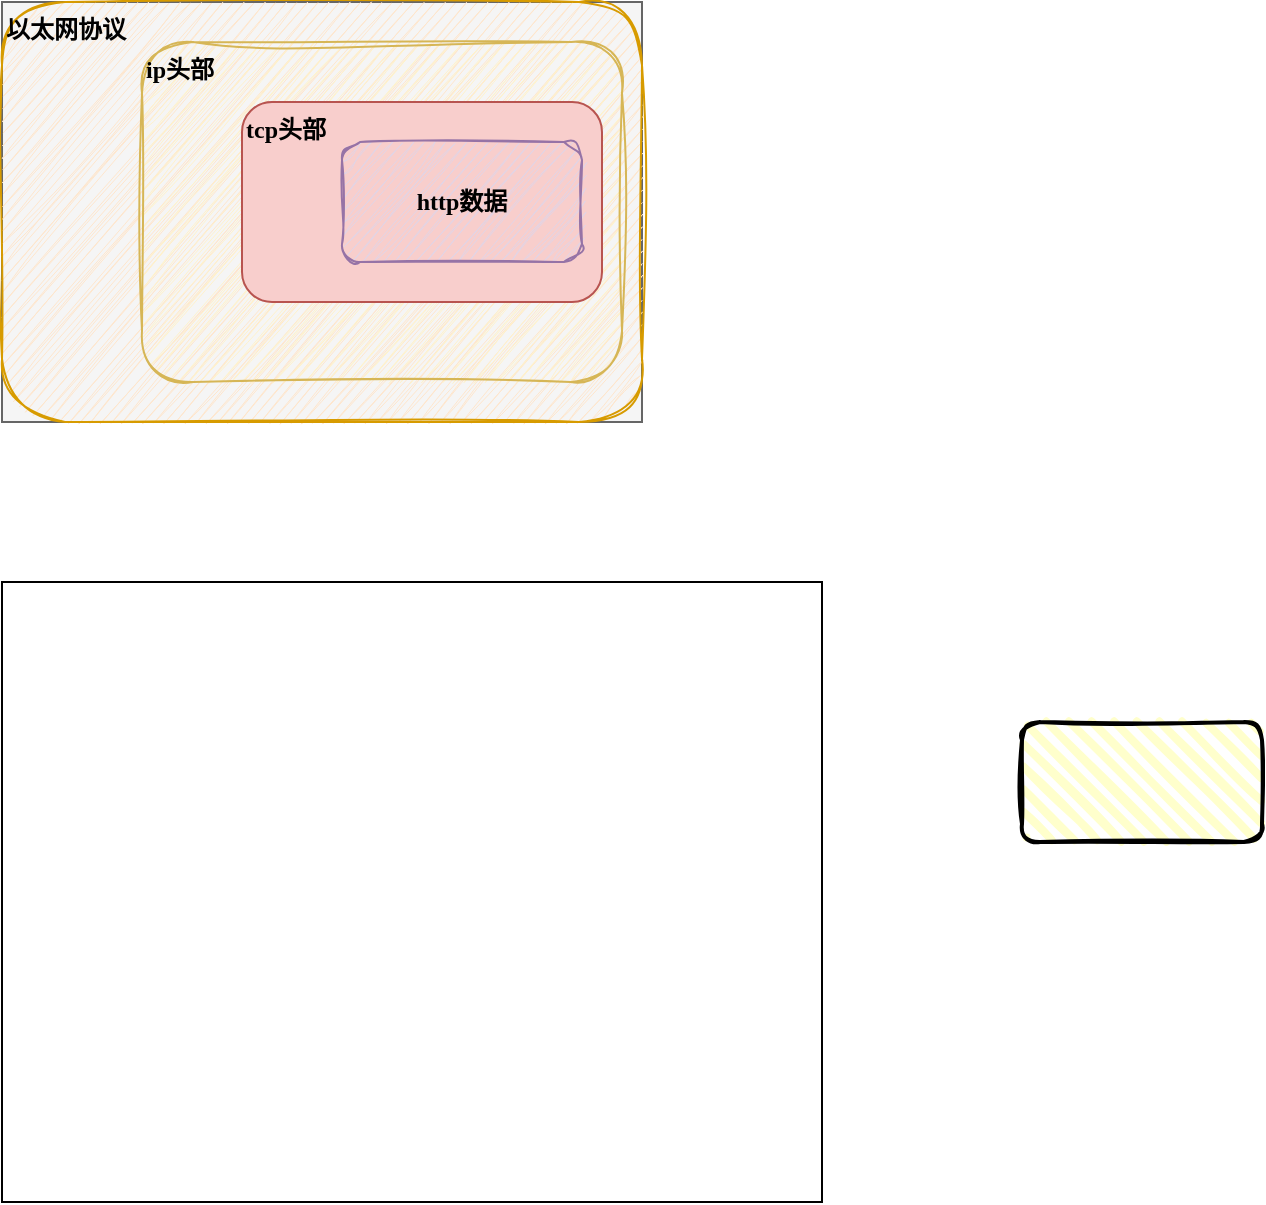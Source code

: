 <mxfile version="21.6.5" type="github">
  <diagram name="第 1 页" id="CmcPl1CsmX6Gf_P9_VBr">
    <mxGraphModel dx="934" dy="542" grid="1" gridSize="10" guides="1" tooltips="1" connect="1" arrows="1" fold="1" page="1" pageScale="1" pageWidth="827" pageHeight="1169" math="0" shadow="0">
      <root>
        <mxCell id="0" />
        <mxCell id="1" parent="0" />
        <mxCell id="yICQoaKI8Lp6KE9foPb2-7" value="" style="rounded=1;whiteSpace=wrap;html=1;strokeWidth=2;fillWeight=4;hachureGap=8;hachureAngle=45;fillColor=#FFFFCC;sketch=1;gradientColor=none;glass=0;" parent="1" vertex="1">
          <mxGeometry x="550" y="390" width="120" height="60" as="geometry" />
        </mxCell>
        <mxCell id="yICQoaKI8Lp6KE9foPb2-8" value="" style="group;fontStyle=1;fillColor=#f5f5f5;fontColor=#333333;strokeColor=#666666;" parent="1" vertex="1" connectable="0">
          <mxGeometry x="40" y="30" width="320" height="210" as="geometry" />
        </mxCell>
        <mxCell id="yICQoaKI8Lp6KE9foPb2-6" value="&lt;font style=&quot;&quot;&gt;以太网协议&lt;/font&gt;" style="rounded=1;whiteSpace=wrap;html=1;align=left;fontStyle=1;fillColor=#ffe6cc;strokeColor=#d79b00;gradientColor=none;glass=0;shadow=0;sketch=1;curveFitting=1;jiggle=2;fontFamily=Comic Sans MS;verticalAlign=top;" parent="yICQoaKI8Lp6KE9foPb2-8" vertex="1">
          <mxGeometry width="320" height="210" as="geometry" />
        </mxCell>
        <mxCell id="yICQoaKI8Lp6KE9foPb2-5" value="&lt;font face=&quot;Comic Sans MS&quot;&gt;ip头部&lt;/font&gt;" style="rounded=1;whiteSpace=wrap;html=1;align=left;fontStyle=1;fillColor=#fff2cc;strokeColor=#d6b656;sketch=1;curveFitting=1;jiggle=2;verticalAlign=top;" parent="yICQoaKI8Lp6KE9foPb2-8" vertex="1">
          <mxGeometry x="70" y="20" width="240" height="170" as="geometry" />
        </mxCell>
        <mxCell id="yICQoaKI8Lp6KE9foPb2-4" value="&lt;font face=&quot;Comic Sans MS&quot;&gt;tcp头部&lt;/font&gt;" style="rounded=1;whiteSpace=wrap;html=1;align=left;fontStyle=1;fillColor=#f8cecc;strokeColor=#b85450;verticalAlign=top;" parent="yICQoaKI8Lp6KE9foPb2-8" vertex="1">
          <mxGeometry x="120" y="50" width="180" height="100" as="geometry" />
        </mxCell>
        <mxCell id="yICQoaKI8Lp6KE9foPb2-3" value="&lt;font face=&quot;Comic Sans MS&quot;&gt;http数据&lt;/font&gt;" style="rounded=1;whiteSpace=wrap;html=1;fontStyle=1;fillColor=#e1d5e7;strokeColor=#9673a6;sketch=1;curveFitting=1;jiggle=2;" parent="yICQoaKI8Lp6KE9foPb2-8" vertex="1">
          <mxGeometry x="170" y="70" width="120" height="60" as="geometry" />
        </mxCell>
        <mxCell id="qUajyIX2pjDEGxBcLToG-1" value="" style="rounded=0;whiteSpace=wrap;html=1;" vertex="1" parent="1">
          <mxGeometry x="40" y="320" width="410" height="310" as="geometry" />
        </mxCell>
      </root>
    </mxGraphModel>
  </diagram>
</mxfile>
